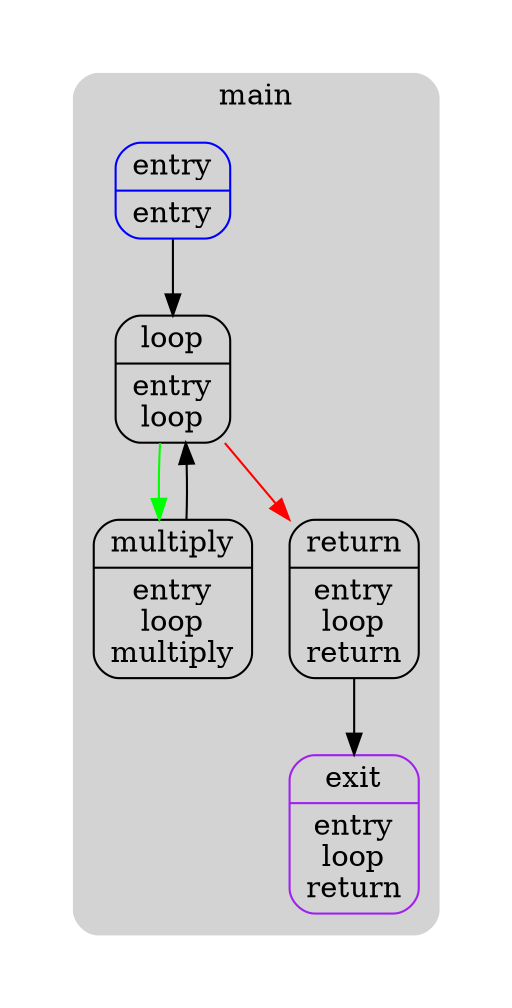 digraph G {
  compound=true
  subgraph cluster_ {
    peripheries=0
    subgraph cluster_0_wrapper {
      peripheries=0
      margin=15
      subgraph cluster_0 {
        label="main"
        color=darkgray
        style=rounded
        bgcolor=lightgray
        margin=10
        cluster_0_0[label="{entry|entry}",shape=Mrecord,color=blue]
        cluster_0_1[label="{loop|entry\nloop}",shape=Mrecord,color=black]
        cluster_0_2[label="{multiply|entry\nloop\nmultiply}",shape=Mrecord,color=black]
        cluster_0_3[label="{return|entry\nloop\nreturn}",shape=Mrecord,color=black]
        cluster_0_exit[label="{exit|entry\nloop\nreturn}",shape=Mrecord,color=purple]
        cluster_0_0 -> cluster_0_1
        cluster_0_1 -> cluster_0_2 [color=green]
        cluster_0_1 -> cluster_0_3 [color=red]
        cluster_0_2 -> cluster_0_1
        cluster_0_3 -> cluster_0_exit [color=black]
      }
    }
  }
}
